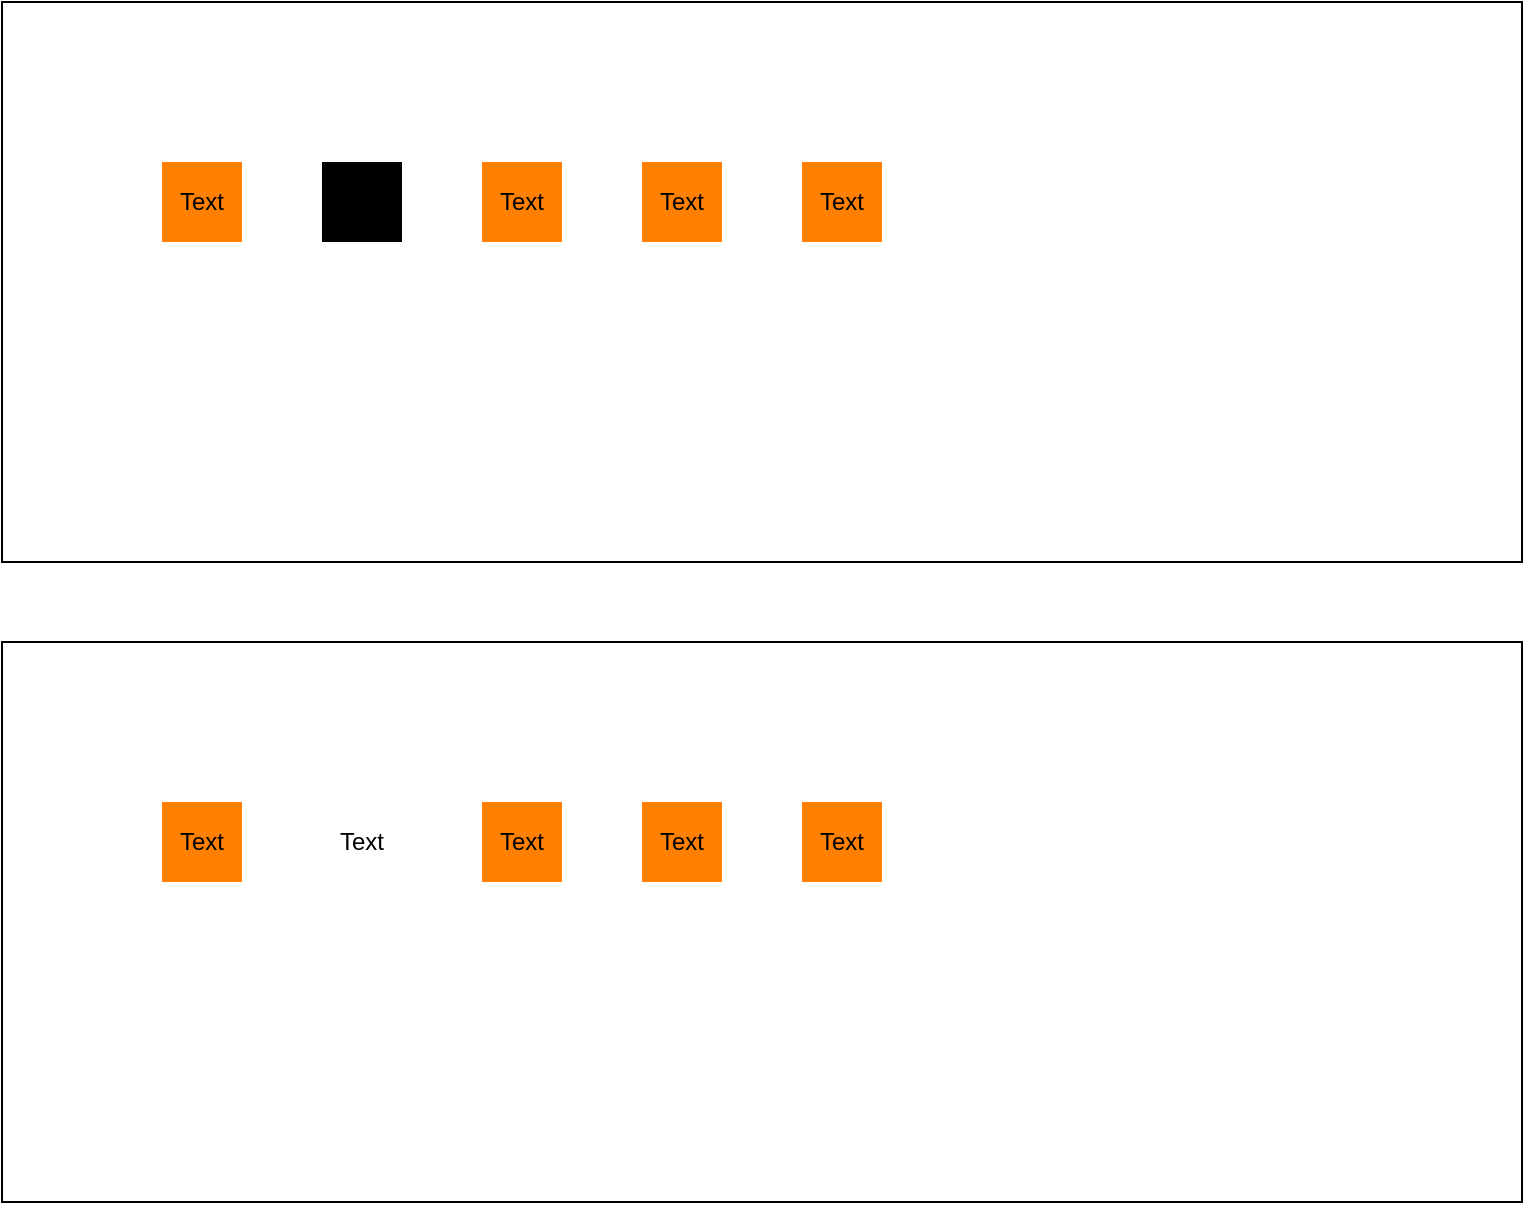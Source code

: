 <mxfile>
    <diagram id="9BL4GjnFhwx_cyxGRP6r" name="Page-1">
        <mxGraphModel dx="1246" dy="914" grid="1" gridSize="10" guides="1" tooltips="1" connect="1" arrows="1" fold="1" page="1" pageScale="1" pageWidth="827" pageHeight="1169" math="0" shadow="0">
            <root>
                <mxCell id="0"/>
                <mxCell id="1" parent="0"/>
                <mxCell id="6" value="" style="rounded=0;whiteSpace=wrap;html=1;fillStyle=auto;fillColor=#FFFFFF;" vertex="1" parent="1">
                    <mxGeometry x="40" y="40" width="760" height="280" as="geometry"/>
                </mxCell>
                <mxCell id="7" value="Text" style="rounded=0;whiteSpace=wrap;html=1;fillStyle=auto;fillColor=#FF8000;strokeColor=none;" vertex="1" parent="1">
                    <mxGeometry x="120" y="120" width="40" height="40" as="geometry"/>
                </mxCell>
                <mxCell id="8" value="Text" style="rounded=0;whiteSpace=wrap;html=1;fillStyle=auto;fillColor=#000000;strokeColor=none;" vertex="1" parent="1">
                    <mxGeometry x="200" y="120" width="40" height="40" as="geometry"/>
                </mxCell>
                <mxCell id="9" value="Text" style="rounded=0;whiteSpace=wrap;html=1;fillStyle=auto;fillColor=#FF8000;strokeColor=none;" vertex="1" parent="1">
                    <mxGeometry x="280" y="120" width="40" height="40" as="geometry"/>
                </mxCell>
                <mxCell id="10" value="Text" style="rounded=0;whiteSpace=wrap;html=1;fillStyle=auto;fillColor=#FF8000;strokeColor=none;" vertex="1" parent="1">
                    <mxGeometry x="360" y="120" width="40" height="40" as="geometry"/>
                </mxCell>
                <mxCell id="11" value="Text" style="rounded=0;whiteSpace=wrap;html=1;fillStyle=auto;fillColor=#FF8000;strokeColor=none;" vertex="1" parent="1">
                    <mxGeometry x="440" y="120" width="40" height="40" as="geometry"/>
                </mxCell>
                <mxCell id="12" value="" style="rounded=0;whiteSpace=wrap;html=1;fillStyle=auto;" vertex="1" parent="1">
                    <mxGeometry x="40" y="360" width="760" height="280" as="geometry"/>
                </mxCell>
                <mxCell id="13" value="&lt;font color=&quot;#000000&quot;&gt;Text&lt;/font&gt;" style="rounded=0;whiteSpace=wrap;html=1;fillStyle=auto;fillColor=#FF8000;strokeColor=none;" vertex="1" parent="1">
                    <mxGeometry x="120" y="440" width="40" height="40" as="geometry"/>
                </mxCell>
                <mxCell id="14" value="&lt;font color=&quot;#000000&quot;&gt;Text&lt;/font&gt;" style="rounded=0;whiteSpace=wrap;html=1;fillStyle=auto;fillColor=#FFFFFF;strokeColor=none;" vertex="1" parent="1">
                    <mxGeometry x="200" y="440" width="40" height="40" as="geometry"/>
                </mxCell>
                <mxCell id="15" value="&lt;font color=&quot;#000000&quot;&gt;Text&lt;/font&gt;" style="rounded=0;whiteSpace=wrap;html=1;fillStyle=auto;fillColor=#FF8000;strokeColor=none;" vertex="1" parent="1">
                    <mxGeometry x="280" y="440" width="40" height="40" as="geometry"/>
                </mxCell>
                <mxCell id="16" value="&lt;font color=&quot;#000000&quot;&gt;Text&lt;/font&gt;" style="rounded=0;whiteSpace=wrap;html=1;fillStyle=auto;fillColor=#FF8000;strokeColor=none;" vertex="1" parent="1">
                    <mxGeometry x="360" y="440" width="40" height="40" as="geometry"/>
                </mxCell>
                <mxCell id="17" value="&lt;font color=&quot;#000000&quot;&gt;Text&lt;/font&gt;" style="rounded=0;whiteSpace=wrap;html=1;fillStyle=auto;fillColor=#FF8000;strokeColor=none;" vertex="1" parent="1">
                    <mxGeometry x="440" y="440" width="40" height="40" as="geometry"/>
                </mxCell>
            </root>
        </mxGraphModel>
    </diagram>
</mxfile>